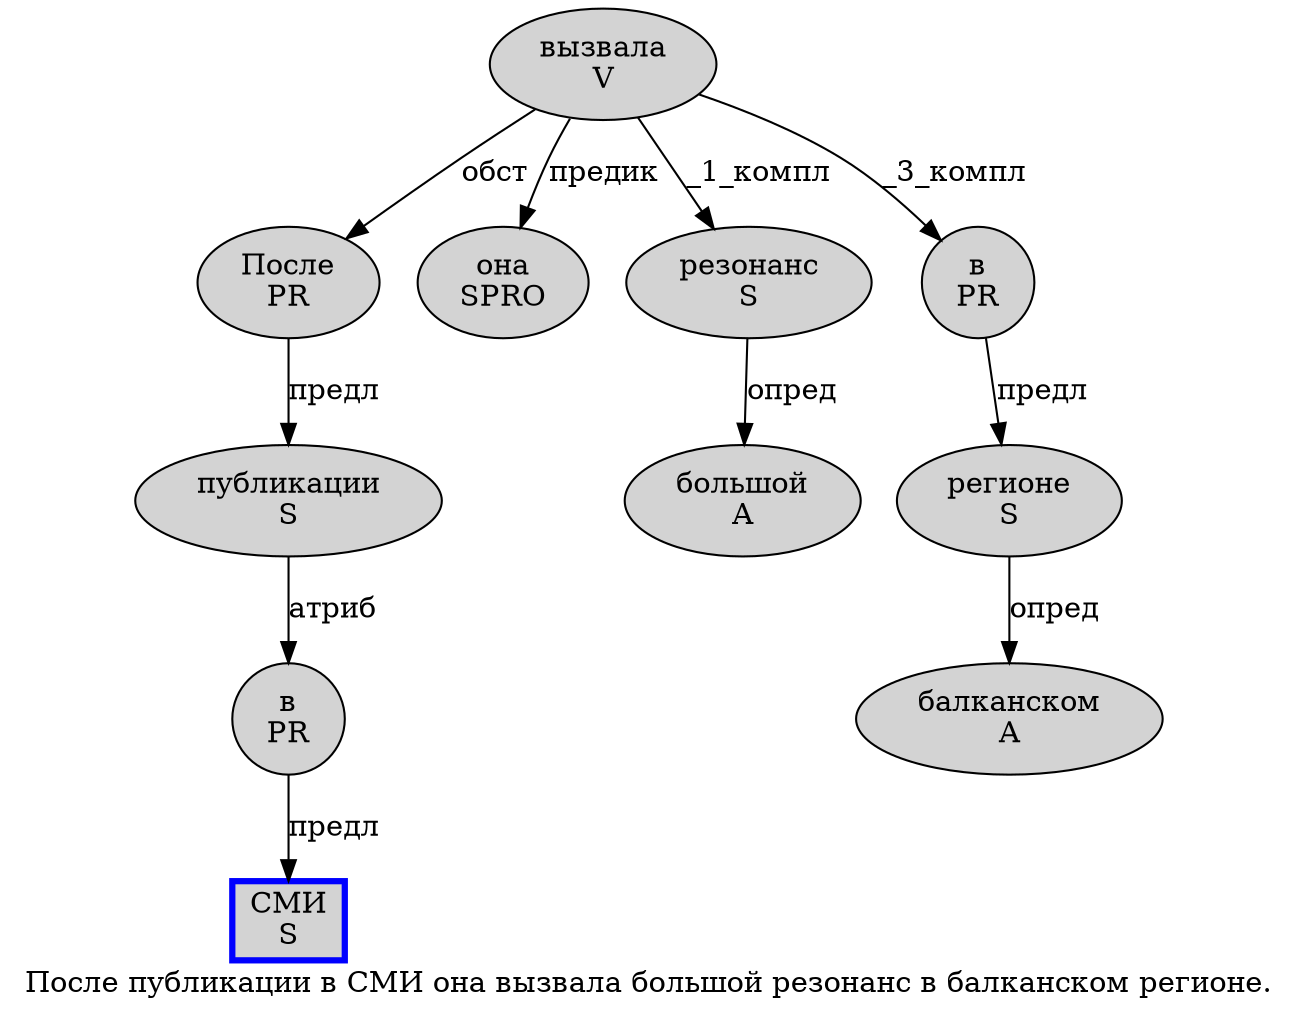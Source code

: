 digraph SENTENCE_84 {
	graph [label="После публикации в СМИ она вызвала большой резонанс в балканском регионе."]
	node [style=filled]
		0 [label="После
PR" color="" fillcolor=lightgray penwidth=1 shape=ellipse]
		1 [label="публикации
S" color="" fillcolor=lightgray penwidth=1 shape=ellipse]
		2 [label="в
PR" color="" fillcolor=lightgray penwidth=1 shape=ellipse]
		3 [label="СМИ
S" color=blue fillcolor=lightgray penwidth=3 shape=box]
		4 [label="она
SPRO" color="" fillcolor=lightgray penwidth=1 shape=ellipse]
		5 [label="вызвала
V" color="" fillcolor=lightgray penwidth=1 shape=ellipse]
		6 [label="большой
A" color="" fillcolor=lightgray penwidth=1 shape=ellipse]
		7 [label="резонанс
S" color="" fillcolor=lightgray penwidth=1 shape=ellipse]
		8 [label="в
PR" color="" fillcolor=lightgray penwidth=1 shape=ellipse]
		9 [label="балканском
A" color="" fillcolor=lightgray penwidth=1 shape=ellipse]
		10 [label="регионе
S" color="" fillcolor=lightgray penwidth=1 shape=ellipse]
			7 -> 6 [label="опред"]
			5 -> 0 [label="обст"]
			5 -> 4 [label="предик"]
			5 -> 7 [label="_1_компл"]
			5 -> 8 [label="_3_компл"]
			8 -> 10 [label="предл"]
			0 -> 1 [label="предл"]
			10 -> 9 [label="опред"]
			2 -> 3 [label="предл"]
			1 -> 2 [label="атриб"]
}